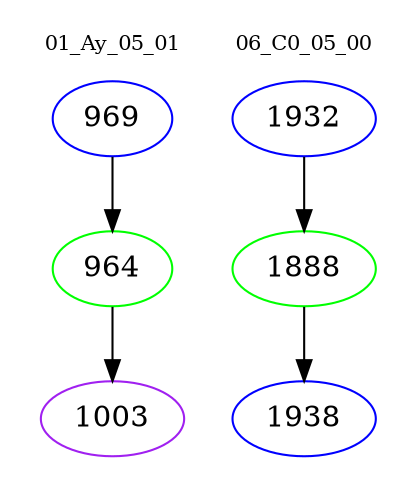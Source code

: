 digraph{
subgraph cluster_0 {
color = white
label = "01_Ay_05_01";
fontsize=10;
T0_969 [label="969", color="blue"]
T0_969 -> T0_964 [color="black"]
T0_964 [label="964", color="green"]
T0_964 -> T0_1003 [color="black"]
T0_1003 [label="1003", color="purple"]
}
subgraph cluster_1 {
color = white
label = "06_C0_05_00";
fontsize=10;
T1_1932 [label="1932", color="blue"]
T1_1932 -> T1_1888 [color="black"]
T1_1888 [label="1888", color="green"]
T1_1888 -> T1_1938 [color="black"]
T1_1938 [label="1938", color="blue"]
}
}
